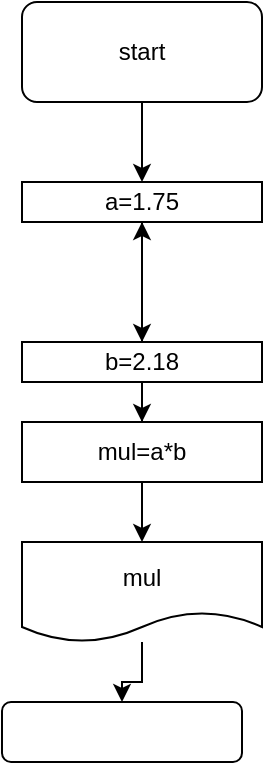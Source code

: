 <mxfile version="24.3.0" type="device">
  <diagram name="‫עמוד-1‬" id="8h9VHsXm6KzTX-80VtP1">
    <mxGraphModel dx="803" dy="438" grid="1" gridSize="10" guides="1" tooltips="1" connect="1" arrows="1" fold="1" page="1" pageScale="1" pageWidth="827" pageHeight="1169" math="0" shadow="0">
      <root>
        <mxCell id="0" />
        <mxCell id="1" parent="0" />
        <mxCell id="_ciQkOk7IWdwRXC-wEDi-2" style="edgeStyle=orthogonalEdgeStyle;rounded=0;orthogonalLoop=1;jettySize=auto;html=1;" edge="1" parent="1" source="_ciQkOk7IWdwRXC-wEDi-1" target="_ciQkOk7IWdwRXC-wEDi-3">
          <mxGeometry relative="1" as="geometry">
            <mxPoint x="140" y="160" as="targetPoint" />
          </mxGeometry>
        </mxCell>
        <mxCell id="_ciQkOk7IWdwRXC-wEDi-1" value="start" style="rounded=1;whiteSpace=wrap;html=1;" vertex="1" parent="1">
          <mxGeometry x="80" y="40" width="120" height="50" as="geometry" />
        </mxCell>
        <mxCell id="_ciQkOk7IWdwRXC-wEDi-4" style="edgeStyle=orthogonalEdgeStyle;rounded=0;orthogonalLoop=1;jettySize=auto;html=1;" edge="1" parent="1" source="_ciQkOk7IWdwRXC-wEDi-3" target="_ciQkOk7IWdwRXC-wEDi-5">
          <mxGeometry relative="1" as="geometry">
            <mxPoint x="140" y="230" as="targetPoint" />
          </mxGeometry>
        </mxCell>
        <mxCell id="_ciQkOk7IWdwRXC-wEDi-3" value="a=1.75" style="rounded=0;whiteSpace=wrap;html=1;" vertex="1" parent="1">
          <mxGeometry x="80" y="130" width="120" height="20" as="geometry" />
        </mxCell>
        <mxCell id="_ciQkOk7IWdwRXC-wEDi-6" value="" style="edgeStyle=orthogonalEdgeStyle;rounded=0;orthogonalLoop=1;jettySize=auto;html=1;" edge="1" parent="1" source="_ciQkOk7IWdwRXC-wEDi-5" target="_ciQkOk7IWdwRXC-wEDi-3">
          <mxGeometry relative="1" as="geometry" />
        </mxCell>
        <mxCell id="_ciQkOk7IWdwRXC-wEDi-7" style="edgeStyle=orthogonalEdgeStyle;rounded=0;orthogonalLoop=1;jettySize=auto;html=1;" edge="1" parent="1" source="_ciQkOk7IWdwRXC-wEDi-5">
          <mxGeometry relative="1" as="geometry">
            <mxPoint x="140" y="310" as="targetPoint" />
          </mxGeometry>
        </mxCell>
        <mxCell id="_ciQkOk7IWdwRXC-wEDi-9" style="edgeStyle=orthogonalEdgeStyle;rounded=0;orthogonalLoop=1;jettySize=auto;html=1;entryX=0.5;entryY=0;entryDx=0;entryDy=0;" edge="1" parent="1" source="_ciQkOk7IWdwRXC-wEDi-5" target="_ciQkOk7IWdwRXC-wEDi-10">
          <mxGeometry relative="1" as="geometry" />
        </mxCell>
        <mxCell id="_ciQkOk7IWdwRXC-wEDi-5" value="b=2.18" style="rounded=0;whiteSpace=wrap;html=1;" vertex="1" parent="1">
          <mxGeometry x="80" y="210" width="120" height="20" as="geometry" />
        </mxCell>
        <mxCell id="_ciQkOk7IWdwRXC-wEDi-10" value="mul=a*b" style="rounded=0;whiteSpace=wrap;html=1;" vertex="1" parent="1">
          <mxGeometry x="80" y="250" width="120" height="30" as="geometry" />
        </mxCell>
        <mxCell id="_ciQkOk7IWdwRXC-wEDi-13" style="edgeStyle=orthogonalEdgeStyle;rounded=0;orthogonalLoop=1;jettySize=auto;html=1;" edge="1" parent="1" source="_ciQkOk7IWdwRXC-wEDi-12" target="_ciQkOk7IWdwRXC-wEDi-14">
          <mxGeometry relative="1" as="geometry">
            <mxPoint x="130" y="410" as="targetPoint" />
          </mxGeometry>
        </mxCell>
        <mxCell id="_ciQkOk7IWdwRXC-wEDi-12" value="mul" style="shape=document;whiteSpace=wrap;html=1;boundedLbl=1;" vertex="1" parent="1">
          <mxGeometry x="80" y="310" width="120" height="50" as="geometry" />
        </mxCell>
        <mxCell id="_ciQkOk7IWdwRXC-wEDi-14" value="" style="rounded=1;whiteSpace=wrap;html=1;" vertex="1" parent="1">
          <mxGeometry x="70" y="390" width="120" height="30" as="geometry" />
        </mxCell>
      </root>
    </mxGraphModel>
  </diagram>
</mxfile>
